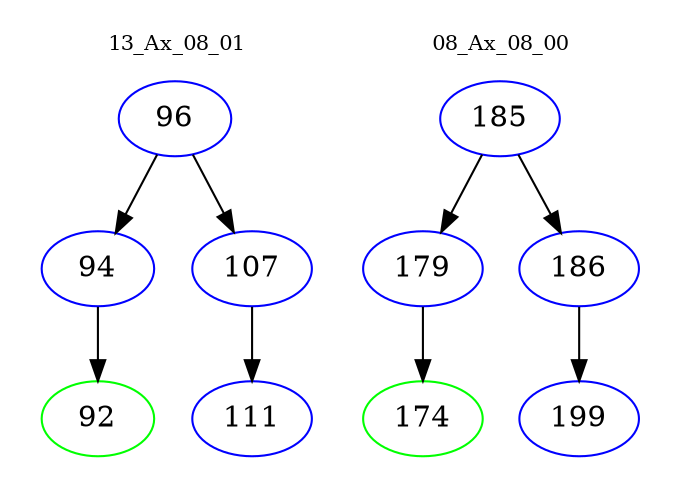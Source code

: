 digraph{
subgraph cluster_0 {
color = white
label = "13_Ax_08_01";
fontsize=10;
T0_96 [label="96", color="blue"]
T0_96 -> T0_94 [color="black"]
T0_94 [label="94", color="blue"]
T0_94 -> T0_92 [color="black"]
T0_92 [label="92", color="green"]
T0_96 -> T0_107 [color="black"]
T0_107 [label="107", color="blue"]
T0_107 -> T0_111 [color="black"]
T0_111 [label="111", color="blue"]
}
subgraph cluster_1 {
color = white
label = "08_Ax_08_00";
fontsize=10;
T1_185 [label="185", color="blue"]
T1_185 -> T1_179 [color="black"]
T1_179 [label="179", color="blue"]
T1_179 -> T1_174 [color="black"]
T1_174 [label="174", color="green"]
T1_185 -> T1_186 [color="black"]
T1_186 [label="186", color="blue"]
T1_186 -> T1_199 [color="black"]
T1_199 [label="199", color="blue"]
}
}
